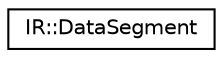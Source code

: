 digraph "Graphical Class Hierarchy"
{
  edge [fontname="Helvetica",fontsize="10",labelfontname="Helvetica",labelfontsize="10"];
  node [fontname="Helvetica",fontsize="10",shape=record];
  rankdir="LR";
  Node0 [label="IR::DataSegment",height=0.2,width=0.4,color="black", fillcolor="white", style="filled",URL="$struct_i_r_1_1_data_segment.html"];
}
